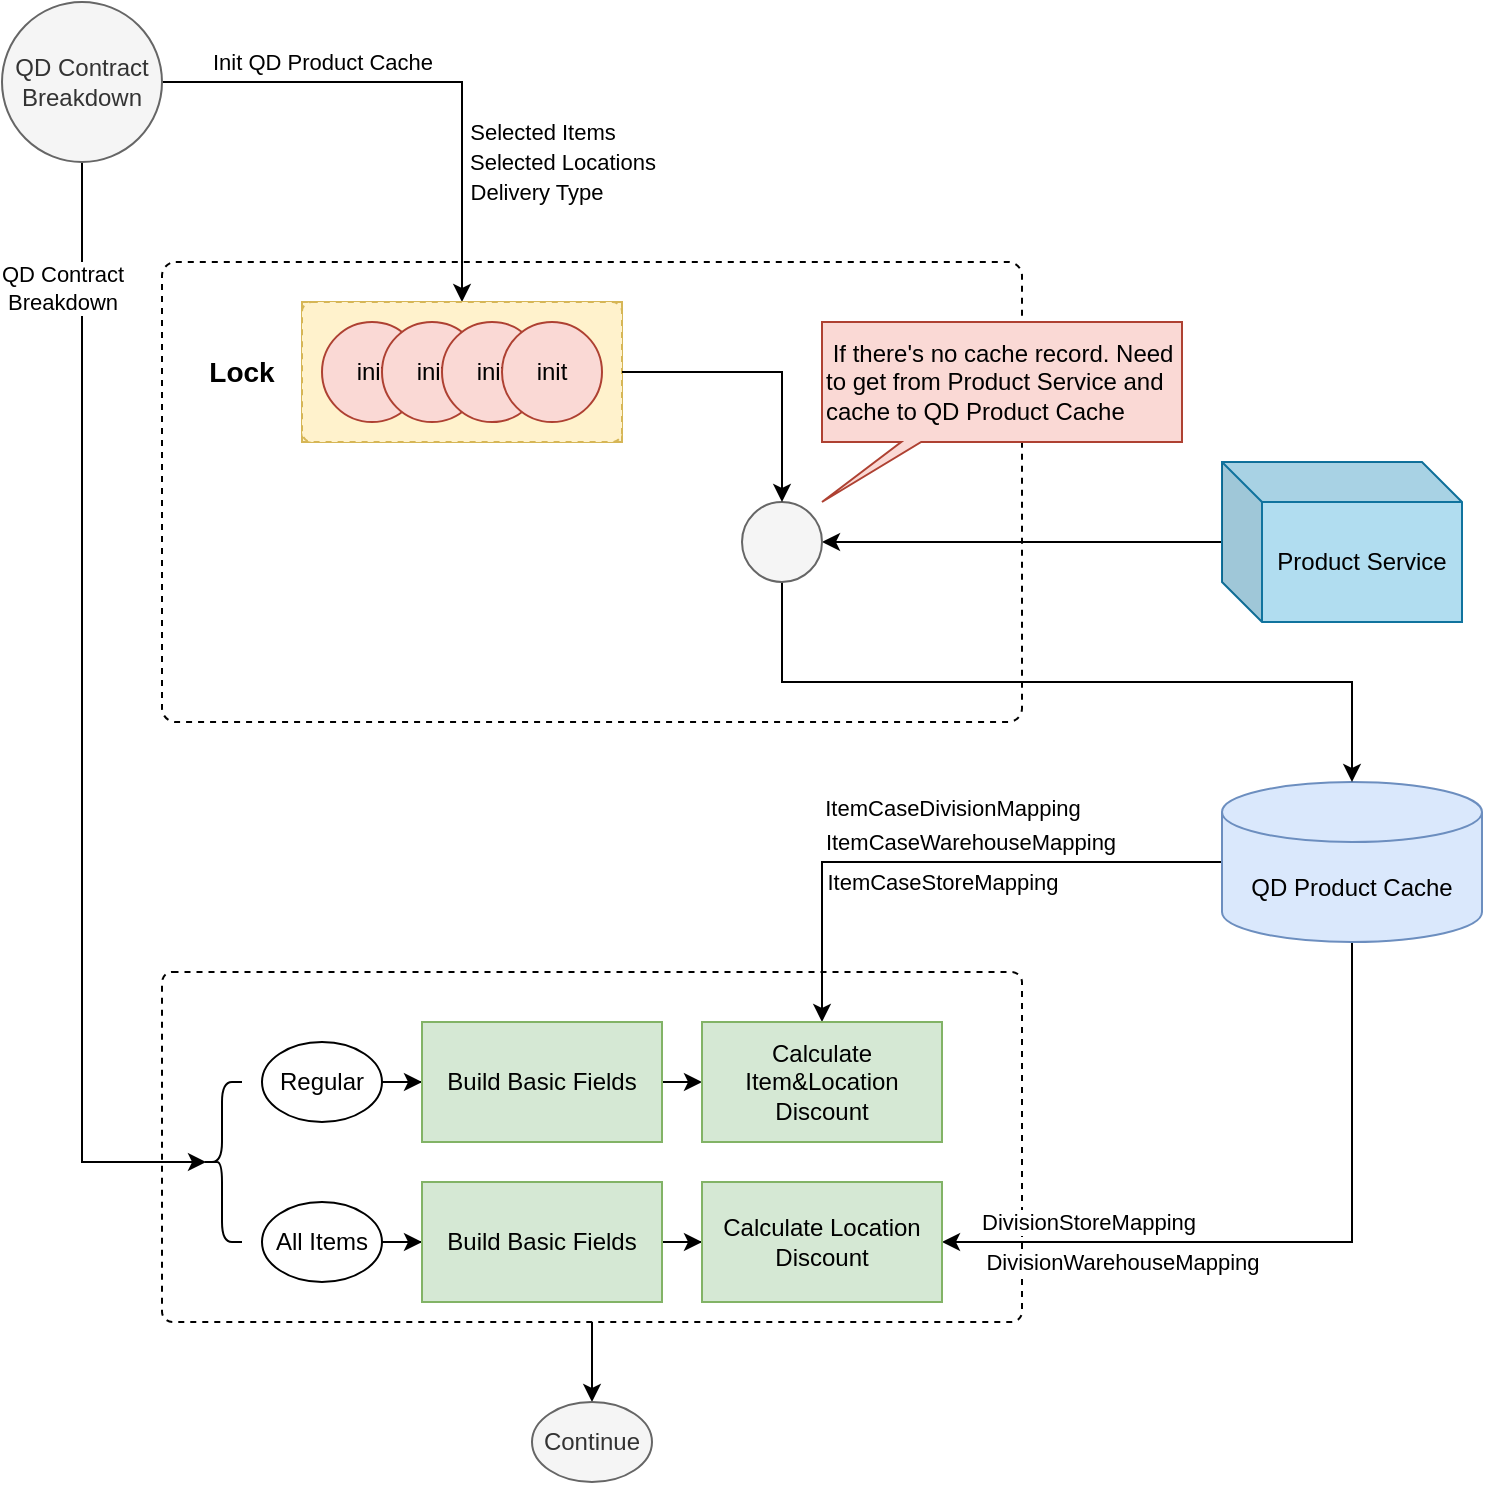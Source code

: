 <mxfile version="14.7.8" type="github">
  <diagram id="ZYZiyidfmb1U_pqYMDHY" name="Page-1">
    <mxGraphModel dx="1422" dy="882" grid="1" gridSize="10" guides="1" tooltips="1" connect="1" arrows="1" fold="1" page="1" pageScale="1" pageWidth="827" pageHeight="1169" math="0" shadow="0">
      <root>
        <mxCell id="0" />
        <mxCell id="1" parent="0" />
        <mxCell id="4RY3G43NKE2XVl__z0Iy-63" value="" style="rounded=1;whiteSpace=wrap;html=1;fillColor=none;dashed=1;arcSize=3;" vertex="1" parent="1">
          <mxGeometry x="110" y="535" width="430" height="175" as="geometry" />
        </mxCell>
        <mxCell id="4RY3G43NKE2XVl__z0Iy-24" value="" style="rounded=1;whiteSpace=wrap;html=1;fillColor=none;dashed=1;arcSize=3;" vertex="1" parent="1">
          <mxGeometry x="110" y="180" width="430" height="230" as="geometry" />
        </mxCell>
        <mxCell id="4RY3G43NKE2XVl__z0Iy-32" style="edgeStyle=orthogonalEdgeStyle;rounded=0;orthogonalLoop=1;jettySize=auto;html=1;entryX=1;entryY=0.5;entryDx=0;entryDy=0;exitX=0;exitY=0.5;exitDx=0;exitDy=0;exitPerimeter=0;" edge="1" parent="1" source="4RY3G43NKE2XVl__z0Iy-2" target="4RY3G43NKE2XVl__z0Iy-34">
          <mxGeometry relative="1" as="geometry">
            <mxPoint x="610" y="120" as="targetPoint" />
          </mxGeometry>
        </mxCell>
        <mxCell id="4RY3G43NKE2XVl__z0Iy-2" value="Product Service" style="shape=cube;whiteSpace=wrap;html=1;boundedLbl=1;backgroundOutline=1;darkOpacity=0.05;darkOpacity2=0.1;fillColor=#b1ddf0;strokeColor=#10739e;" vertex="1" parent="1">
          <mxGeometry x="640" y="280" width="120" height="80" as="geometry" />
        </mxCell>
        <mxCell id="4RY3G43NKE2XVl__z0Iy-12" style="edgeStyle=orthogonalEdgeStyle;rounded=0;orthogonalLoop=1;jettySize=auto;html=1;entryX=0.5;entryY=0;entryDx=0;entryDy=0;" edge="1" parent="1" source="4RY3G43NKE2XVl__z0Iy-10" target="4RY3G43NKE2XVl__z0Iy-15">
          <mxGeometry relative="1" as="geometry">
            <mxPoint x="260" y="260" as="targetPoint" />
          </mxGeometry>
        </mxCell>
        <mxCell id="4RY3G43NKE2XVl__z0Iy-26" value="Init QD Product Cache" style="edgeLabel;html=1;align=center;verticalAlign=middle;resizable=0;points=[];" vertex="1" connectable="0" parent="4RY3G43NKE2XVl__z0Iy-12">
          <mxGeometry x="-0.257" relative="1" as="geometry">
            <mxPoint x="-17" y="-10" as="offset" />
          </mxGeometry>
        </mxCell>
        <mxCell id="4RY3G43NKE2XVl__z0Iy-35" value="Selected Items" style="edgeLabel;html=1;align=center;verticalAlign=middle;resizable=0;points=[];" vertex="1" connectable="0" parent="4RY3G43NKE2XVl__z0Iy-12">
          <mxGeometry x="0.354" y="4" relative="1" as="geometry">
            <mxPoint x="36" y="-1" as="offset" />
          </mxGeometry>
        </mxCell>
        <mxCell id="4RY3G43NKE2XVl__z0Iy-36" value="Selected Locations" style="edgeLabel;html=1;align=center;verticalAlign=middle;resizable=0;points=[];" vertex="1" connectable="0" parent="4RY3G43NKE2XVl__z0Iy-12">
          <mxGeometry x="0.677" y="2" relative="1" as="geometry">
            <mxPoint x="48" y="-28" as="offset" />
          </mxGeometry>
        </mxCell>
        <mxCell id="4RY3G43NKE2XVl__z0Iy-37" value="Delivery Type" style="edgeLabel;html=1;align=center;verticalAlign=middle;resizable=0;points=[];" vertex="1" connectable="0" parent="4RY3G43NKE2XVl__z0Iy-12">
          <mxGeometry x="0.661" y="-1" relative="1" as="geometry">
            <mxPoint x="38" y="-11" as="offset" />
          </mxGeometry>
        </mxCell>
        <mxCell id="4RY3G43NKE2XVl__z0Iy-42" style="edgeStyle=orthogonalEdgeStyle;rounded=0;orthogonalLoop=1;jettySize=auto;html=1;exitX=0.5;exitY=1;exitDx=0;exitDy=0;entryX=0.1;entryY=0.5;entryDx=0;entryDy=0;entryPerimeter=0;" edge="1" parent="1" source="4RY3G43NKE2XVl__z0Iy-10" target="4RY3G43NKE2XVl__z0Iy-45">
          <mxGeometry relative="1" as="geometry">
            <mxPoint x="120" y="640" as="targetPoint" />
            <Array as="points">
              <mxPoint x="70" y="630" />
            </Array>
          </mxGeometry>
        </mxCell>
        <mxCell id="4RY3G43NKE2XVl__z0Iy-43" value="QD Contract&lt;br&gt;Breakdown" style="edgeLabel;html=1;align=center;verticalAlign=middle;resizable=0;points=[];" vertex="1" connectable="0" parent="4RY3G43NKE2XVl__z0Iy-42">
          <mxGeometry x="-0.73" y="-1" relative="1" as="geometry">
            <mxPoint x="-9" y="-13" as="offset" />
          </mxGeometry>
        </mxCell>
        <mxCell id="4RY3G43NKE2XVl__z0Iy-10" value="QD Contract Breakdown" style="ellipse;whiteSpace=wrap;html=1;aspect=fixed;fillColor=#f5f5f5;strokeColor=#666666;fontColor=#333333;" vertex="1" parent="1">
          <mxGeometry x="30" y="50" width="80" height="80" as="geometry" />
        </mxCell>
        <mxCell id="4RY3G43NKE2XVl__z0Iy-56" style="edgeStyle=orthogonalEdgeStyle;rounded=0;orthogonalLoop=1;jettySize=auto;html=1;entryX=1;entryY=0.5;entryDx=0;entryDy=0;exitX=0.5;exitY=1;exitDx=0;exitDy=0;exitPerimeter=0;" edge="1" parent="1" source="4RY3G43NKE2XVl__z0Iy-21" target="4RY3G43NKE2XVl__z0Iy-51">
          <mxGeometry relative="1" as="geometry" />
        </mxCell>
        <mxCell id="4RY3G43NKE2XVl__z0Iy-58" value="DivisionStoreMapping" style="edgeLabel;html=1;align=center;verticalAlign=middle;resizable=0;points=[];" vertex="1" connectable="0" parent="4RY3G43NKE2XVl__z0Iy-56">
          <mxGeometry x="0.651" y="1" relative="1" as="geometry">
            <mxPoint x="11" y="-11" as="offset" />
          </mxGeometry>
        </mxCell>
        <mxCell id="4RY3G43NKE2XVl__z0Iy-57" style="edgeStyle=orthogonalEdgeStyle;rounded=0;orthogonalLoop=1;jettySize=auto;html=1;entryX=0.5;entryY=0;entryDx=0;entryDy=0;" edge="1" parent="1" source="4RY3G43NKE2XVl__z0Iy-21" target="4RY3G43NKE2XVl__z0Iy-50">
          <mxGeometry relative="1" as="geometry" />
        </mxCell>
        <mxCell id="4RY3G43NKE2XVl__z0Iy-60" value="ItemCaseDivisionMapping" style="edgeLabel;html=1;align=center;verticalAlign=middle;resizable=0;points=[];" vertex="1" connectable="0" parent="4RY3G43NKE2XVl__z0Iy-57">
          <mxGeometry x="0.257" y="-2" relative="1" as="geometry">
            <mxPoint x="41" y="-25" as="offset" />
          </mxGeometry>
        </mxCell>
        <mxCell id="4RY3G43NKE2XVl__z0Iy-21" value="QD Product Cache" style="shape=cylinder3;whiteSpace=wrap;html=1;boundedLbl=1;backgroundOutline=1;size=15;fillColor=#dae8fc;strokeColor=#6c8ebf;" vertex="1" parent="1">
          <mxGeometry x="640" y="440" width="130" height="80" as="geometry" />
        </mxCell>
        <mxCell id="4RY3G43NKE2XVl__z0Iy-29" value="" style="group" vertex="1" connectable="0" parent="1">
          <mxGeometry x="130" y="200" width="210" height="70" as="geometry" />
        </mxCell>
        <mxCell id="4RY3G43NKE2XVl__z0Iy-22" value="" style="group;strokeColor=#d6b656;fillColor=#fff2cc;" vertex="1" connectable="0" parent="4RY3G43NKE2XVl__z0Iy-29">
          <mxGeometry x="50" width="160" height="70" as="geometry" />
        </mxCell>
        <mxCell id="4RY3G43NKE2XVl__z0Iy-15" value="&lt;blockquote style=&quot;margin: 0 0 0 40px ; border: none ; padding: 0px&quot;&gt;&lt;br&gt;&lt;/blockquote&gt;" style="rounded=1;whiteSpace=wrap;html=1;dashed=1;fillColor=#fff2cc;strokeColor=#d6b656;align=left;arcSize=7;" vertex="1" parent="4RY3G43NKE2XVl__z0Iy-22">
          <mxGeometry width="160" height="70" as="geometry" />
        </mxCell>
        <mxCell id="4RY3G43NKE2XVl__z0Iy-9" value="" style="group" vertex="1" connectable="0" parent="4RY3G43NKE2XVl__z0Iy-22">
          <mxGeometry x="10" y="10" width="140" height="50" as="geometry" />
        </mxCell>
        <mxCell id="4RY3G43NKE2XVl__z0Iy-3" value="init" style="ellipse;whiteSpace=wrap;html=1;aspect=fixed;fillColor=#fad9d5;strokeColor=#ae4132;" vertex="1" parent="4RY3G43NKE2XVl__z0Iy-9">
          <mxGeometry width="50" height="50" as="geometry" />
        </mxCell>
        <mxCell id="4RY3G43NKE2XVl__z0Iy-4" value="init" style="ellipse;whiteSpace=wrap;html=1;aspect=fixed;fillColor=#fad9d5;strokeColor=#ae4132;" vertex="1" parent="4RY3G43NKE2XVl__z0Iy-9">
          <mxGeometry x="30" width="50" height="50" as="geometry" />
        </mxCell>
        <mxCell id="4RY3G43NKE2XVl__z0Iy-5" value="init" style="ellipse;whiteSpace=wrap;html=1;aspect=fixed;fillColor=#fad9d5;strokeColor=#ae4132;" vertex="1" parent="4RY3G43NKE2XVl__z0Iy-9">
          <mxGeometry x="60" width="50" height="50" as="geometry" />
        </mxCell>
        <mxCell id="4RY3G43NKE2XVl__z0Iy-6" value="init" style="ellipse;whiteSpace=wrap;html=1;aspect=fixed;fillColor=#fad9d5;strokeColor=#ae4132;" vertex="1" parent="4RY3G43NKE2XVl__z0Iy-9">
          <mxGeometry x="90" width="50" height="50" as="geometry" />
        </mxCell>
        <mxCell id="4RY3G43NKE2XVl__z0Iy-27" value="&lt;b&gt;&lt;font style=&quot;font-size: 14px&quot;&gt;Lock&lt;/font&gt;&lt;/b&gt;" style="text;html=1;strokeColor=none;fillColor=none;align=center;verticalAlign=middle;whiteSpace=wrap;rounded=0;dashed=1;" vertex="1" parent="4RY3G43NKE2XVl__z0Iy-29">
          <mxGeometry y="25" width="40" height="20" as="geometry" />
        </mxCell>
        <mxCell id="4RY3G43NKE2XVl__z0Iy-39" style="edgeStyle=orthogonalEdgeStyle;rounded=0;orthogonalLoop=1;jettySize=auto;html=1;entryX=0.5;entryY=0;entryDx=0;entryDy=0;entryPerimeter=0;exitX=0.5;exitY=1;exitDx=0;exitDy=0;" edge="1" parent="1" source="4RY3G43NKE2XVl__z0Iy-34" target="4RY3G43NKE2XVl__z0Iy-21">
          <mxGeometry relative="1" as="geometry" />
        </mxCell>
        <mxCell id="4RY3G43NKE2XVl__z0Iy-34" value="" style="ellipse;whiteSpace=wrap;html=1;aspect=fixed;strokeColor=#666666;fillColor=#f5f5f5;fontColor=#333333;" vertex="1" parent="1">
          <mxGeometry x="400" y="300" width="40" height="40" as="geometry" />
        </mxCell>
        <mxCell id="4RY3G43NKE2XVl__z0Iy-38" style="edgeStyle=orthogonalEdgeStyle;rounded=0;orthogonalLoop=1;jettySize=auto;html=1;entryX=0.5;entryY=0;entryDx=0;entryDy=0;" edge="1" parent="1" source="4RY3G43NKE2XVl__z0Iy-15" target="4RY3G43NKE2XVl__z0Iy-34">
          <mxGeometry relative="1" as="geometry" />
        </mxCell>
        <mxCell id="4RY3G43NKE2XVl__z0Iy-40" value="&lt;div&gt;&lt;span&gt;&amp;nbsp;If there&#39;s no cache record. Need to get from Product Service and cache to QD Product Cache&lt;/span&gt;&lt;/div&gt;" style="shape=callout;whiteSpace=wrap;html=1;perimeter=calloutPerimeter;size=30;position=0.22;position2=0;base=10;align=left;fillColor=#fad9d5;strokeColor=#ae4132;" vertex="1" parent="1">
          <mxGeometry x="440" y="210" width="180" height="90" as="geometry" />
        </mxCell>
        <mxCell id="4RY3G43NKE2XVl__z0Iy-45" value="" style="shape=curlyBracket;whiteSpace=wrap;html=1;rounded=1;strokeColor=#000000;" vertex="1" parent="1">
          <mxGeometry x="130" y="590" width="20" height="80" as="geometry" />
        </mxCell>
        <mxCell id="4RY3G43NKE2XVl__z0Iy-52" style="edgeStyle=orthogonalEdgeStyle;rounded=0;orthogonalLoop=1;jettySize=auto;html=1;entryX=0;entryY=0.5;entryDx=0;entryDy=0;" edge="1" parent="1" source="4RY3G43NKE2XVl__z0Iy-46" target="4RY3G43NKE2XVl__z0Iy-48">
          <mxGeometry relative="1" as="geometry" />
        </mxCell>
        <mxCell id="4RY3G43NKE2XVl__z0Iy-46" value="Regular" style="ellipse;whiteSpace=wrap;html=1;strokeColor=#000000;" vertex="1" parent="1">
          <mxGeometry x="160" y="570" width="60" height="40" as="geometry" />
        </mxCell>
        <mxCell id="4RY3G43NKE2XVl__z0Iy-54" style="edgeStyle=orthogonalEdgeStyle;rounded=0;orthogonalLoop=1;jettySize=auto;html=1;entryX=0;entryY=0.5;entryDx=0;entryDy=0;" edge="1" parent="1" source="4RY3G43NKE2XVl__z0Iy-47" target="4RY3G43NKE2XVl__z0Iy-49">
          <mxGeometry relative="1" as="geometry" />
        </mxCell>
        <mxCell id="4RY3G43NKE2XVl__z0Iy-47" value="All Items" style="ellipse;whiteSpace=wrap;html=1;strokeColor=#000000;" vertex="1" parent="1">
          <mxGeometry x="160" y="650" width="60" height="40" as="geometry" />
        </mxCell>
        <mxCell id="4RY3G43NKE2XVl__z0Iy-53" style="edgeStyle=orthogonalEdgeStyle;rounded=0;orthogonalLoop=1;jettySize=auto;html=1;exitX=1;exitY=0.5;exitDx=0;exitDy=0;entryX=0;entryY=0.5;entryDx=0;entryDy=0;" edge="1" parent="1" source="4RY3G43NKE2XVl__z0Iy-48" target="4RY3G43NKE2XVl__z0Iy-50">
          <mxGeometry relative="1" as="geometry" />
        </mxCell>
        <mxCell id="4RY3G43NKE2XVl__z0Iy-48" value="Build Basic Fields" style="rounded=0;whiteSpace=wrap;html=1;strokeColor=#82b366;fillColor=#d5e8d4;" vertex="1" parent="1">
          <mxGeometry x="240" y="560" width="120" height="60" as="geometry" />
        </mxCell>
        <mxCell id="4RY3G43NKE2XVl__z0Iy-55" style="edgeStyle=orthogonalEdgeStyle;rounded=0;orthogonalLoop=1;jettySize=auto;html=1;entryX=0;entryY=0.5;entryDx=0;entryDy=0;" edge="1" parent="1" source="4RY3G43NKE2XVl__z0Iy-49" target="4RY3G43NKE2XVl__z0Iy-51">
          <mxGeometry relative="1" as="geometry" />
        </mxCell>
        <mxCell id="4RY3G43NKE2XVl__z0Iy-49" value="Build Basic Fields" style="rounded=0;whiteSpace=wrap;html=1;strokeColor=#82b366;fillColor=#d5e8d4;" vertex="1" parent="1">
          <mxGeometry x="240" y="640" width="120" height="60" as="geometry" />
        </mxCell>
        <mxCell id="4RY3G43NKE2XVl__z0Iy-50" value="Calculate Item&amp;amp;Location Discount" style="rounded=0;whiteSpace=wrap;html=1;strokeColor=#82b366;fillColor=#d5e8d4;" vertex="1" parent="1">
          <mxGeometry x="380" y="560" width="120" height="60" as="geometry" />
        </mxCell>
        <mxCell id="4RY3G43NKE2XVl__z0Iy-51" value="Calculate Location Discount" style="rounded=0;whiteSpace=wrap;html=1;strokeColor=#82b366;fillColor=#d5e8d4;" vertex="1" parent="1">
          <mxGeometry x="380" y="640" width="120" height="60" as="geometry" />
        </mxCell>
        <mxCell id="4RY3G43NKE2XVl__z0Iy-59" value="DivisionWarehouseMapping" style="edgeLabel;html=1;align=center;verticalAlign=middle;resizable=0;points=[];" vertex="1" connectable="0" parent="1">
          <mxGeometry x="590" y="680" as="geometry" />
        </mxCell>
        <mxCell id="4RY3G43NKE2XVl__z0Iy-61" value="ItemCaseWarehouseMapping" style="edgeLabel;html=1;align=center;verticalAlign=middle;resizable=0;points=[];" vertex="1" connectable="0" parent="1">
          <mxGeometry x="514" y="470" as="geometry" />
        </mxCell>
        <mxCell id="4RY3G43NKE2XVl__z0Iy-62" value="ItemCaseStoreMapping" style="edgeLabel;html=1;align=center;verticalAlign=middle;resizable=0;points=[];" vertex="1" connectable="0" parent="1">
          <mxGeometry x="500" y="490" as="geometry" />
        </mxCell>
        <mxCell id="4RY3G43NKE2XVl__z0Iy-65" style="edgeStyle=orthogonalEdgeStyle;rounded=0;orthogonalLoop=1;jettySize=auto;html=1;entryX=0.5;entryY=0;entryDx=0;entryDy=0;" edge="1" parent="1" source="4RY3G43NKE2XVl__z0Iy-63" target="4RY3G43NKE2XVl__z0Iy-64">
          <mxGeometry relative="1" as="geometry" />
        </mxCell>
        <mxCell id="4RY3G43NKE2XVl__z0Iy-64" value="Continue" style="ellipse;whiteSpace=wrap;html=1;strokeColor=#666666;fillColor=#f5f5f5;fontColor=#333333;" vertex="1" parent="1">
          <mxGeometry x="295" y="750" width="60" height="40" as="geometry" />
        </mxCell>
      </root>
    </mxGraphModel>
  </diagram>
</mxfile>
